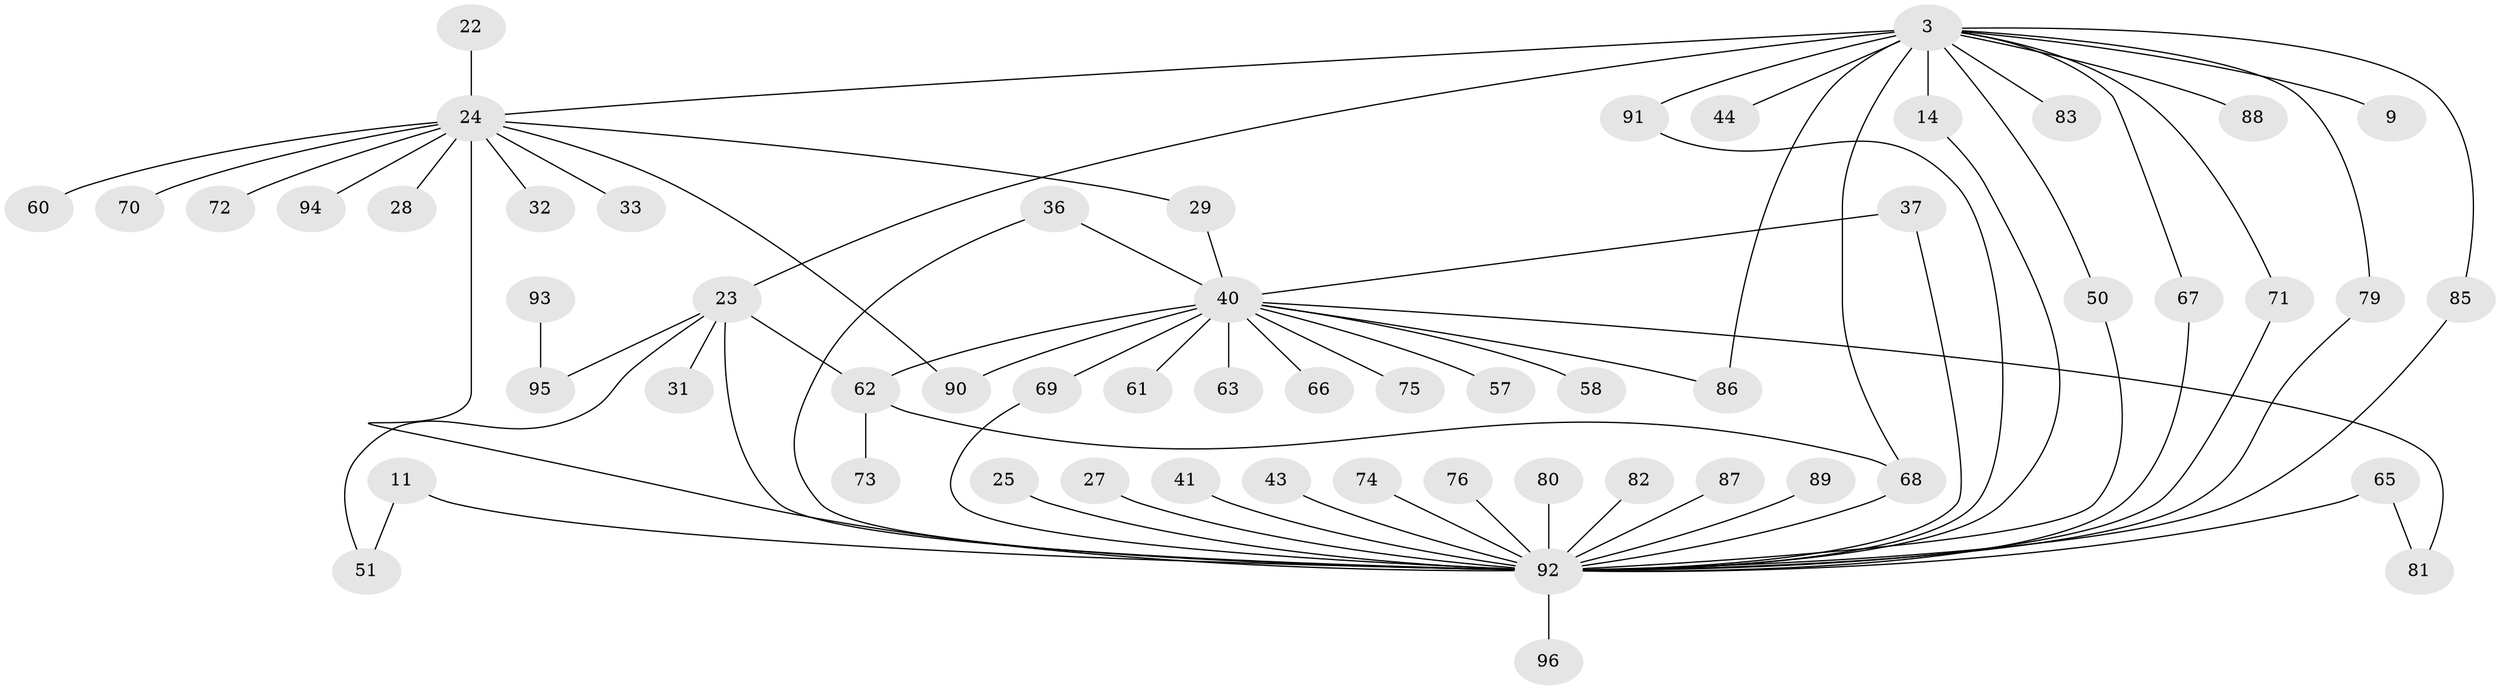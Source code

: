 // original degree distribution, {4: 0.041666666666666664, 26: 0.010416666666666666, 20: 0.010416666666666666, 7: 0.020833333333333332, 2: 0.2916666666666667, 3: 0.07291666666666667, 1: 0.4791666666666667, 6: 0.03125, 10: 0.010416666666666666, 5: 0.020833333333333332, 15: 0.010416666666666666}
// Generated by graph-tools (version 1.1) at 2025/50/03/04/25 21:50:23]
// undirected, 57 vertices, 74 edges
graph export_dot {
graph [start="1"]
  node [color=gray90,style=filled];
  3;
  9;
  11 [super="+10"];
  14 [super="+7"];
  22;
  23 [super="+19+5"];
  24 [super="+16+20+6"];
  25;
  27;
  28 [super="+21"];
  29;
  31;
  32;
  33;
  36;
  37 [super="+8"];
  40;
  41 [super="+35"];
  43;
  44;
  50;
  51 [super="+17+49"];
  57;
  58;
  60;
  61 [super="+42+55"];
  62 [super="+59"];
  63 [super="+47"];
  65 [super="+30"];
  66;
  67;
  68 [super="+54"];
  69;
  70;
  71 [super="+1+15"];
  72;
  73;
  74;
  75;
  76;
  79;
  80 [super="+77"];
  81;
  82;
  83;
  85 [super="+48"];
  86;
  87;
  88 [super="+13"];
  89;
  90 [super="+45"];
  91 [super="+64+84"];
  92 [super="+2+52"];
  93;
  94;
  95 [super="+56+78"];
  96;
  3 -- 9;
  3 -- 14 [weight=2];
  3 -- 24 [weight=3];
  3 -- 44;
  3 -- 50;
  3 -- 67;
  3 -- 79;
  3 -- 83;
  3 -- 85;
  3 -- 86;
  3 -- 23;
  3 -- 71;
  3 -- 88;
  3 -- 68;
  3 -- 91;
  11 -- 92 [weight=2];
  11 -- 51;
  14 -- 92;
  22 -- 24;
  23 -- 51;
  23 -- 92 [weight=2];
  23 -- 62;
  23 -- 31;
  23 -- 95;
  24 -- 32;
  24 -- 33;
  24 -- 70;
  24 -- 72;
  24 -- 92 [weight=3];
  24 -- 94;
  24 -- 60;
  24 -- 29;
  24 -- 28;
  24 -- 90;
  25 -- 92;
  27 -- 92;
  29 -- 40;
  36 -- 40;
  36 -- 92;
  37 -- 40;
  37 -- 92;
  40 -- 57;
  40 -- 58;
  40 -- 62 [weight=2];
  40 -- 66;
  40 -- 69;
  40 -- 75;
  40 -- 81;
  40 -- 86;
  40 -- 90;
  40 -- 61;
  40 -- 63;
  41 -- 92;
  43 -- 92;
  50 -- 92;
  62 -- 73;
  62 -- 68;
  65 -- 92 [weight=3];
  65 -- 81;
  67 -- 92;
  68 -- 92;
  69 -- 92;
  71 -- 92;
  74 -- 92;
  76 -- 92;
  79 -- 92;
  80 -- 92;
  82 -- 92;
  85 -- 92;
  87 -- 92;
  89 -- 92;
  91 -- 92;
  92 -- 96;
  93 -- 95;
}

